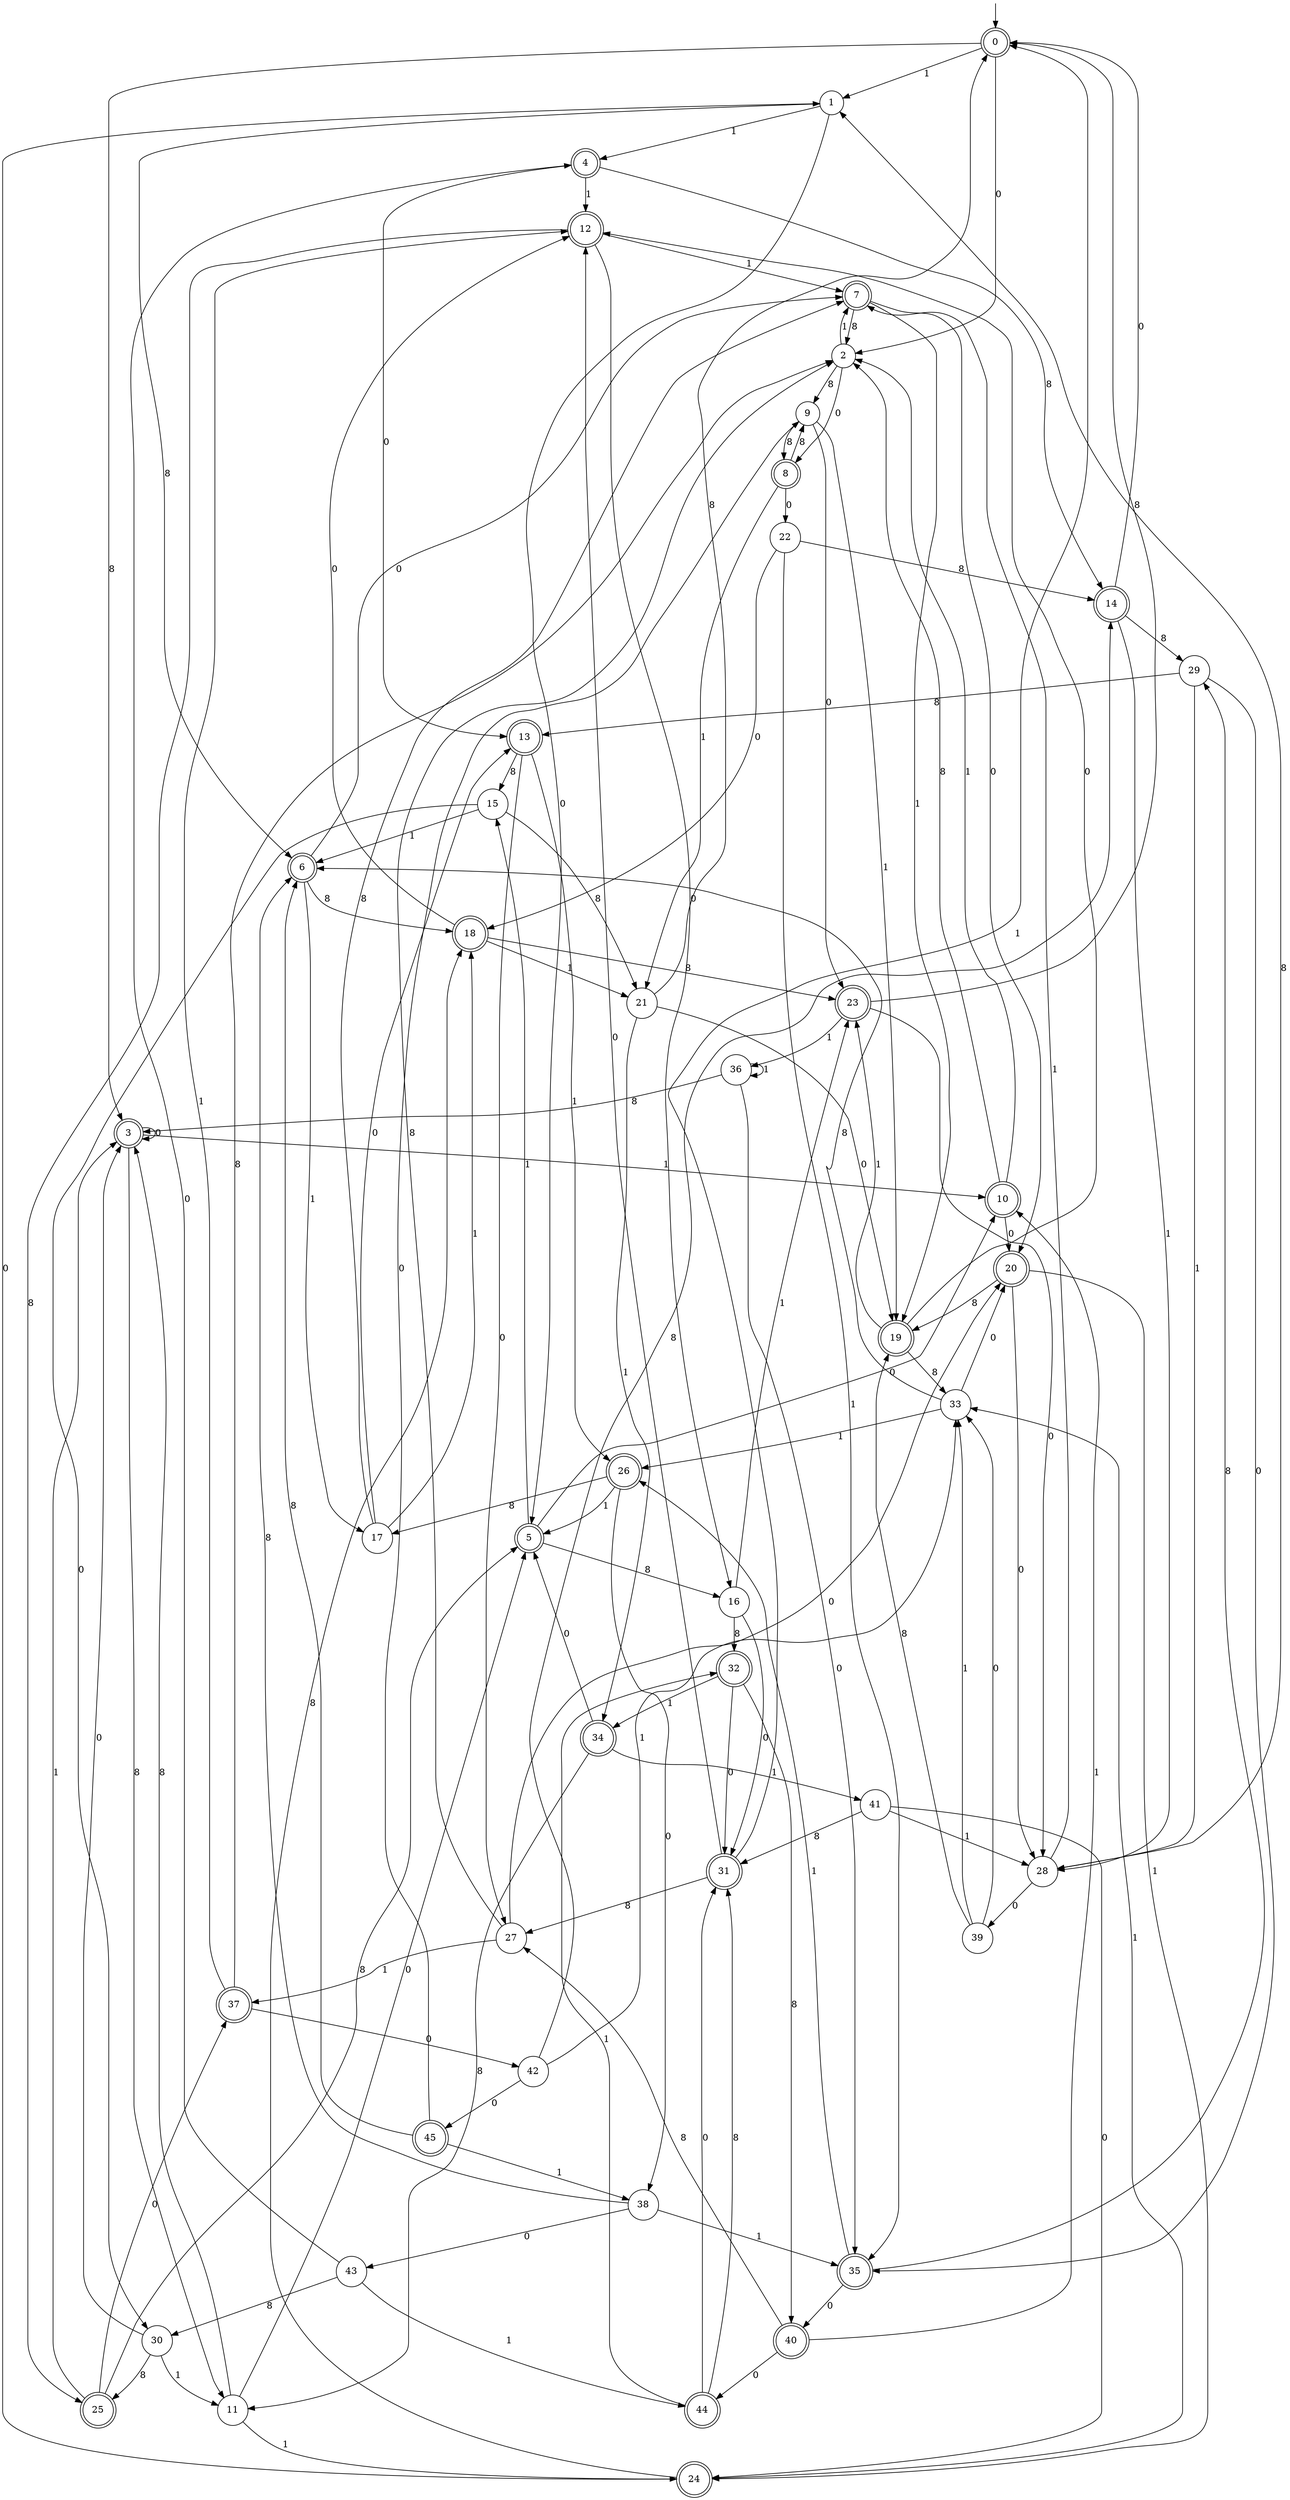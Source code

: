 digraph g {

	s0 [shape="doublecircle" label="0"];
	s1 [shape="circle" label="1"];
	s2 [shape="circle" label="2"];
	s3 [shape="doublecircle" label="3"];
	s4 [shape="doublecircle" label="4"];
	s5 [shape="doublecircle" label="5"];
	s6 [shape="doublecircle" label="6"];
	s7 [shape="doublecircle" label="7"];
	s8 [shape="doublecircle" label="8"];
	s9 [shape="circle" label="9"];
	s10 [shape="doublecircle" label="10"];
	s11 [shape="circle" label="11"];
	s12 [shape="doublecircle" label="12"];
	s13 [shape="doublecircle" label="13"];
	s14 [shape="doublecircle" label="14"];
	s15 [shape="circle" label="15"];
	s16 [shape="circle" label="16"];
	s17 [shape="circle" label="17"];
	s18 [shape="doublecircle" label="18"];
	s19 [shape="doublecircle" label="19"];
	s20 [shape="doublecircle" label="20"];
	s21 [shape="circle" label="21"];
	s22 [shape="circle" label="22"];
	s23 [shape="doublecircle" label="23"];
	s24 [shape="doublecircle" label="24"];
	s25 [shape="doublecircle" label="25"];
	s26 [shape="doublecircle" label="26"];
	s27 [shape="circle" label="27"];
	s28 [shape="circle" label="28"];
	s29 [shape="circle" label="29"];
	s30 [shape="circle" label="30"];
	s31 [shape="doublecircle" label="31"];
	s32 [shape="doublecircle" label="32"];
	s33 [shape="circle" label="33"];
	s34 [shape="doublecircle" label="34"];
	s35 [shape="doublecircle" label="35"];
	s36 [shape="circle" label="36"];
	s37 [shape="doublecircle" label="37"];
	s38 [shape="circle" label="38"];
	s39 [shape="circle" label="39"];
	s40 [shape="doublecircle" label="40"];
	s41 [shape="circle" label="41"];
	s42 [shape="circle" label="42"];
	s43 [shape="circle" label="43"];
	s44 [shape="doublecircle" label="44"];
	s45 [shape="doublecircle" label="45"];
	s0 -> s1 [label="1"];
	s0 -> s2 [label="0"];
	s0 -> s3 [label="8"];
	s1 -> s4 [label="1"];
	s1 -> s5 [label="0"];
	s1 -> s6 [label="8"];
	s2 -> s7 [label="1"];
	s2 -> s8 [label="0"];
	s2 -> s9 [label="8"];
	s3 -> s10 [label="1"];
	s3 -> s3 [label="0"];
	s3 -> s11 [label="8"];
	s4 -> s12 [label="1"];
	s4 -> s13 [label="0"];
	s4 -> s14 [label="8"];
	s5 -> s15 [label="1"];
	s5 -> s10 [label="0"];
	s5 -> s16 [label="8"];
	s6 -> s17 [label="1"];
	s6 -> s7 [label="0"];
	s6 -> s18 [label="8"];
	s7 -> s19 [label="1"];
	s7 -> s20 [label="0"];
	s7 -> s2 [label="8"];
	s8 -> s21 [label="1"];
	s8 -> s22 [label="0"];
	s8 -> s9 [label="8"];
	s9 -> s19 [label="1"];
	s9 -> s23 [label="0"];
	s9 -> s8 [label="8"];
	s10 -> s2 [label="1"];
	s10 -> s20 [label="0"];
	s10 -> s2 [label="8"];
	s11 -> s24 [label="1"];
	s11 -> s5 [label="0"];
	s11 -> s3 [label="8"];
	s12 -> s7 [label="1"];
	s12 -> s16 [label="0"];
	s12 -> s25 [label="8"];
	s13 -> s26 [label="1"];
	s13 -> s27 [label="0"];
	s13 -> s15 [label="8"];
	s14 -> s28 [label="1"];
	s14 -> s0 [label="0"];
	s14 -> s29 [label="8"];
	s15 -> s6 [label="1"];
	s15 -> s30 [label="0"];
	s15 -> s21 [label="8"];
	s16 -> s23 [label="1"];
	s16 -> s31 [label="0"];
	s16 -> s32 [label="8"];
	s17 -> s18 [label="1"];
	s17 -> s13 [label="0"];
	s17 -> s7 [label="8"];
	s18 -> s21 [label="1"];
	s18 -> s12 [label="0"];
	s18 -> s23 [label="8"];
	s19 -> s23 [label="1"];
	s19 -> s12 [label="0"];
	s19 -> s33 [label="8"];
	s20 -> s24 [label="1"];
	s20 -> s28 [label="0"];
	s20 -> s19 [label="8"];
	s21 -> s34 [label="1"];
	s21 -> s19 [label="0"];
	s21 -> s0 [label="8"];
	s22 -> s35 [label="1"];
	s22 -> s18 [label="0"];
	s22 -> s14 [label="8"];
	s23 -> s36 [label="1"];
	s23 -> s28 [label="0"];
	s23 -> s0 [label="8"];
	s24 -> s33 [label="1"];
	s24 -> s1 [label="0"];
	s24 -> s18 [label="8"];
	s25 -> s3 [label="1"];
	s25 -> s37 [label="0"];
	s25 -> s5 [label="8"];
	s26 -> s5 [label="1"];
	s26 -> s38 [label="0"];
	s26 -> s17 [label="8"];
	s27 -> s37 [label="1"];
	s27 -> s20 [label="0"];
	s27 -> s2 [label="8"];
	s28 -> s7 [label="1"];
	s28 -> s39 [label="0"];
	s28 -> s1 [label="8"];
	s29 -> s28 [label="1"];
	s29 -> s35 [label="0"];
	s29 -> s13 [label="8"];
	s30 -> s11 [label="1"];
	s30 -> s3 [label="0"];
	s30 -> s25 [label="8"];
	s31 -> s0 [label="1"];
	s31 -> s12 [label="0"];
	s31 -> s27 [label="8"];
	s32 -> s34 [label="1"];
	s32 -> s31 [label="0"];
	s32 -> s40 [label="8"];
	s33 -> s26 [label="1"];
	s33 -> s20 [label="0"];
	s33 -> s6 [label="8"];
	s34 -> s41 [label="1"];
	s34 -> s5 [label="0"];
	s34 -> s11 [label="8"];
	s35 -> s26 [label="1"];
	s35 -> s40 [label="0"];
	s35 -> s29 [label="8"];
	s36 -> s36 [label="1"];
	s36 -> s35 [label="0"];
	s36 -> s3 [label="8"];
	s37 -> s12 [label="1"];
	s37 -> s42 [label="0"];
	s37 -> s2 [label="8"];
	s38 -> s35 [label="1"];
	s38 -> s43 [label="0"];
	s38 -> s6 [label="8"];
	s39 -> s33 [label="1"];
	s39 -> s33 [label="0"];
	s39 -> s19 [label="8"];
	s40 -> s10 [label="1"];
	s40 -> s44 [label="0"];
	s40 -> s27 [label="8"];
	s41 -> s28 [label="1"];
	s41 -> s24 [label="0"];
	s41 -> s31 [label="8"];
	s42 -> s33 [label="1"];
	s42 -> s45 [label="0"];
	s42 -> s14 [label="8"];
	s43 -> s44 [label="1"];
	s43 -> s4 [label="0"];
	s43 -> s30 [label="8"];
	s44 -> s32 [label="1"];
	s44 -> s31 [label="0"];
	s44 -> s31 [label="8"];
	s45 -> s38 [label="1"];
	s45 -> s9 [label="0"];
	s45 -> s6 [label="8"];

__start0 [label="" shape="none" width="0" height="0"];
__start0 -> s0;

}
